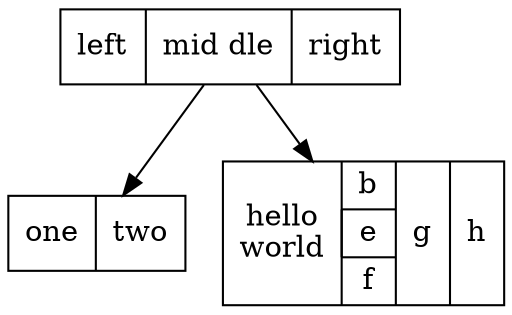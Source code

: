 digraph structs {
    node [shape=record];
        struct1 [shape=record,label="<f0> left|<f1> mid\ dle|<f2> right"];
        struct2 [shape=record,label="<f0> one|<f1> two"];
        struct3 [shape=record,label="hello\nworld |{b |{c <here> d|e}| f}| g | h"];
        struct1 -> struct2;
        struct1 -> struct3;
}